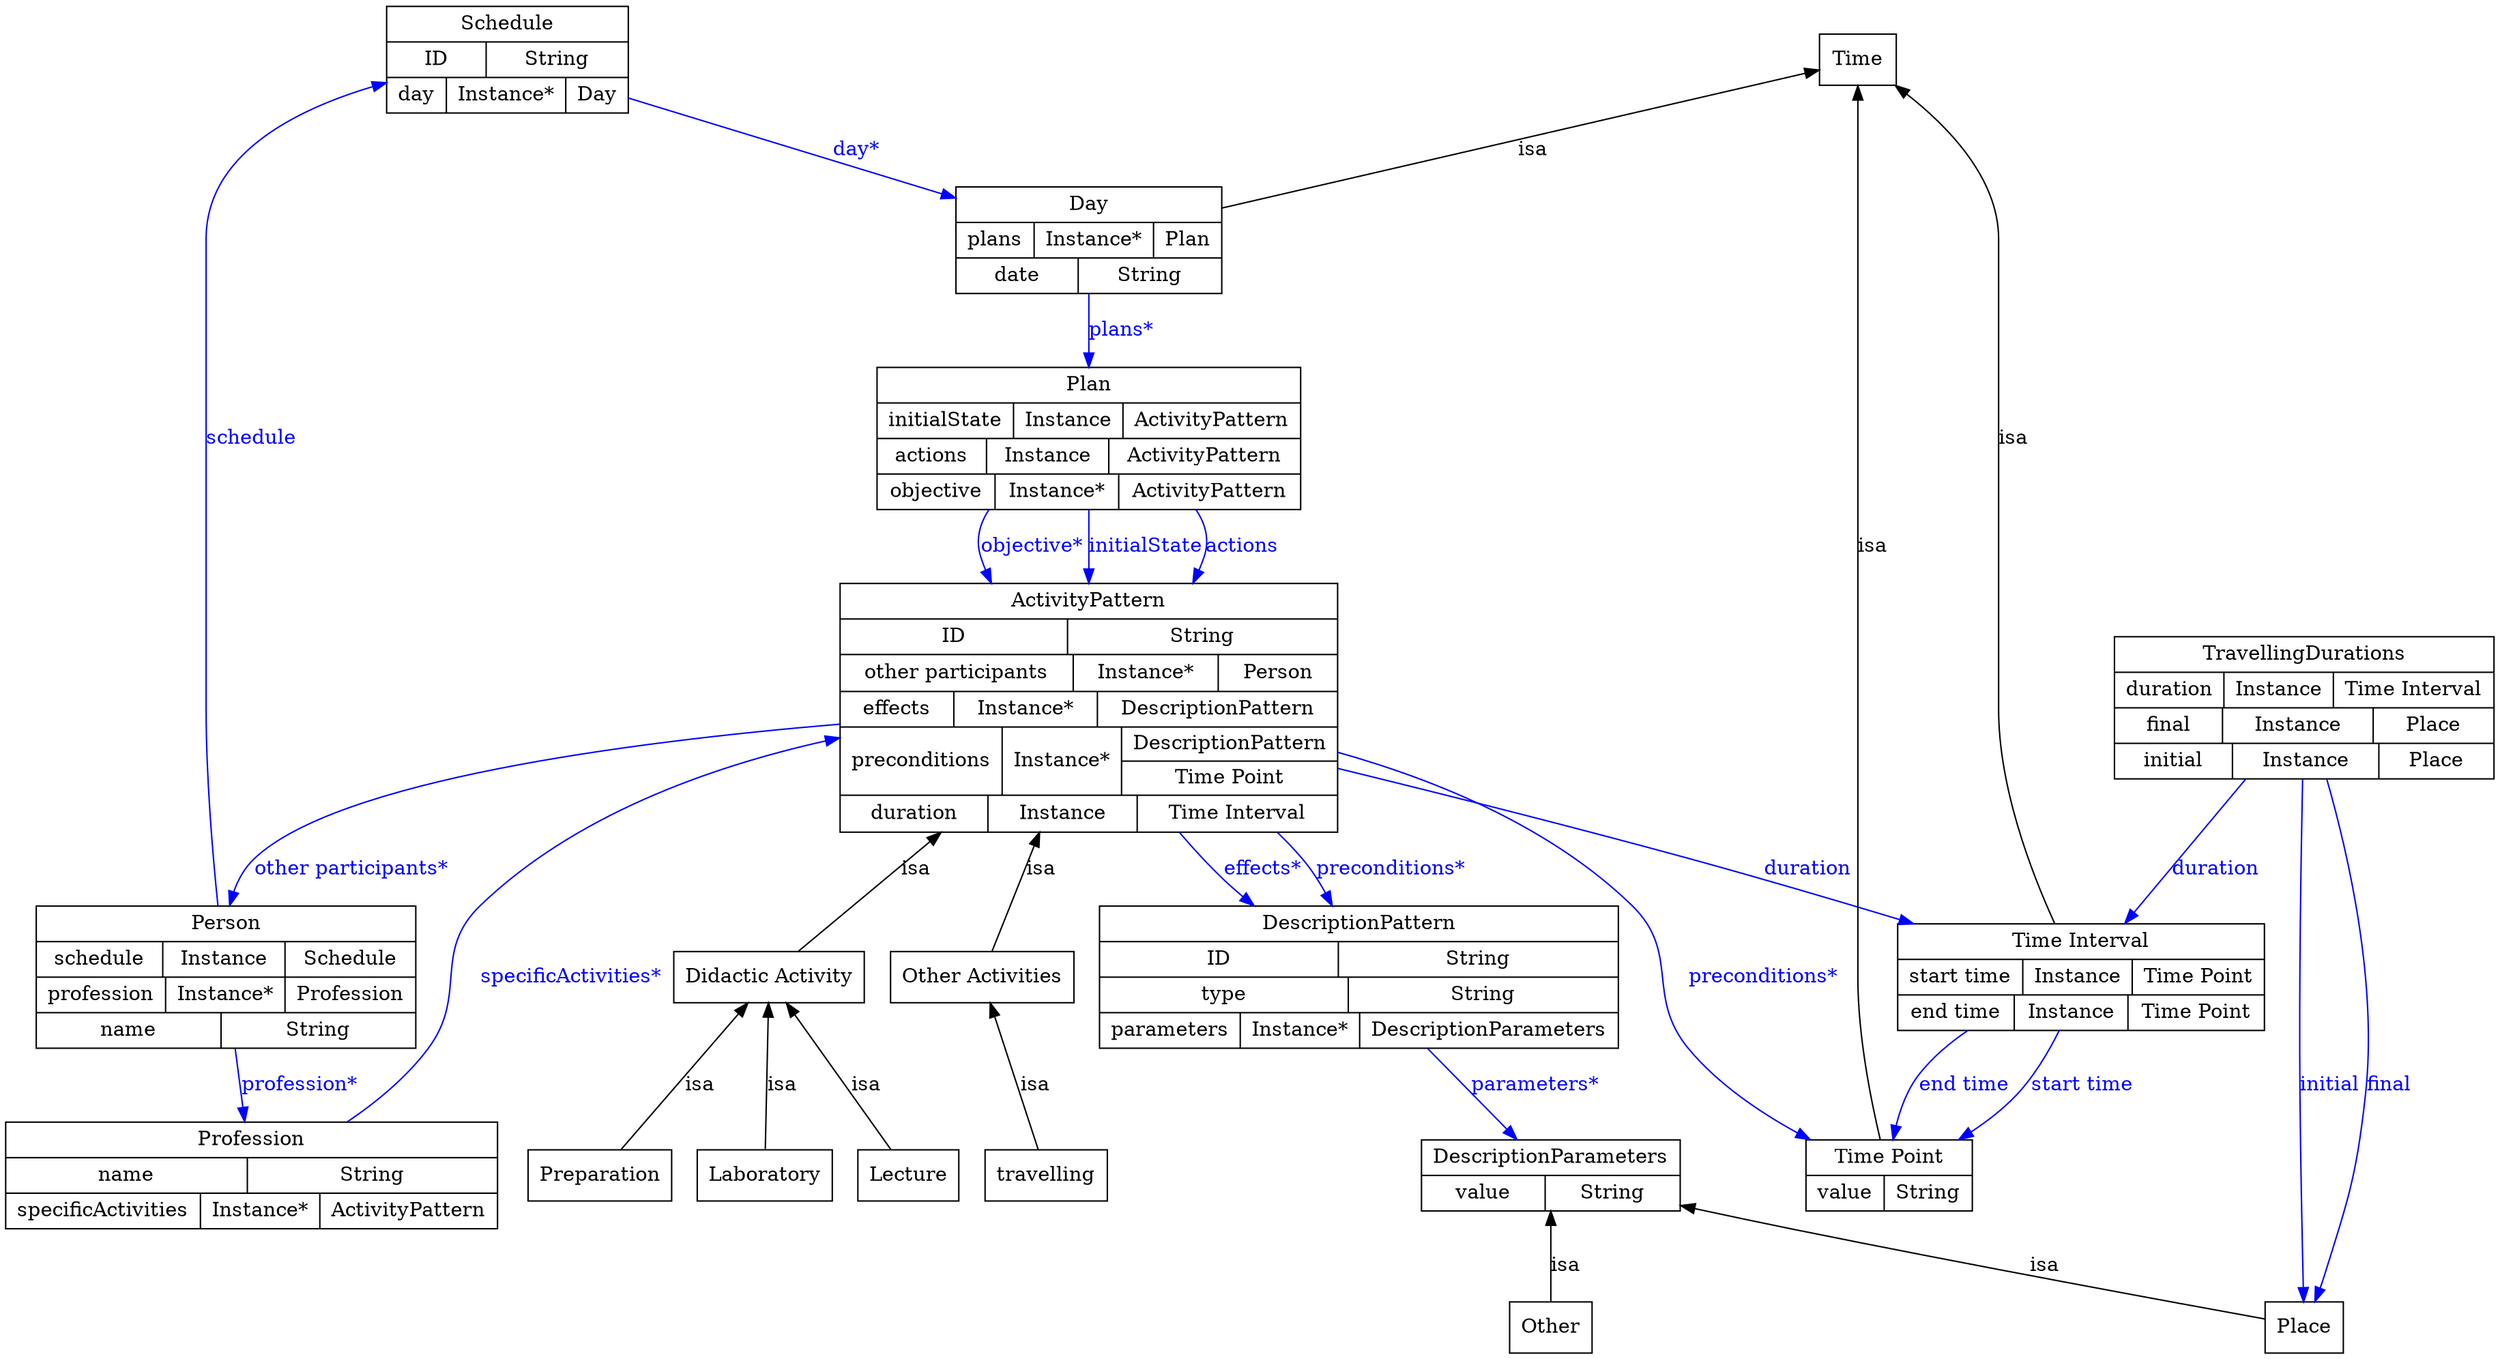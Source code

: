 digraph main {
	node [label="\N"];
	graph [bb="0,0,1685,964"];
	Schedule [label="{Schedule|{ID|String}|{day|Instance*|{Day}}}", shape=record, color="0.0,0.0,0.0", fontcolor="0.0,0.0,0.0", pos="424,926", rects="341,938,508,963 341,913,411,938 411,913,508,938 341,888,382,913 382,888,464,913 464,888,508,913", width="2.31", height="1.04"];
	Day [label="{Day|{plans|Instance*|{Plan}}|{date|String}}", shape=record, color="0.0,0.0,0.0", fontcolor="0.0,0.0,0.0", pos="741,796", rects="651,808,831,833 651,783,703,808 703,783,785,808 785,783,831,808 651,758,735,783 735,758,831,783", width="2.50", height="1.04"];
	TravellingDurations [label="{TravellingDurations|{duration|Instance|{Time Interval}}|{final|Instance|{Place}}|{initial|Instance|{Place}}}", shape=record, color="0.0,0.0,0.0", fontcolor="0.0,0.0,0.0", pos="1556,462", rects="1427,487,1685,512 1427,462,1502,487 1502,462,1577,487 1577,462,1685,487 1427,437,1500,462 1500,437,1604,462 1604,437,1685,462 14\
27,412,1506,437 1506,412,1607,437 1607,412,1685,437", width="3.58", height="1.39"];
	"Time Interval" [label="{Time Interval|{start time|Instance|{Time Point}}|{end time|Instance|{Time Point}}}", shape=record, color="0.0,0.0,0.0", fontcolor="0.0,0.0,0.0", pos="1404,270", rects="1280,282,1528,307 1280,257,1364,282 1364,257,1439,282 1439,257,1528,282 1280,232,1359,257 1359,232,1436,257 1436,232,1528,257", width="3.44", height="1.04"];
	Place [label=Place, shape=box, color="0.0,0.0,0.0", fontcolor="0.0,0.0,0.0", pos="1556,18", width="0.75", height="0.50"];
	"Didactic Activity" [label="Didactic Activity", shape=box, color="0.0,0.0,0.0", fontcolor="0.0,0.0,0.0", pos="514,270", width="1.78", height="0.50"];
	ActivityPattern [label="{ActivityPattern|{ID|String}|{other participants|Instance*|{Person}}|{effects|Instance*|{DescriptionPattern}}|{preconditions|Ins\
tance*|{DescriptionPattern|Time Point}}|{duration|Instance|{Time Interval}}}", shape=record, color="0.0,0.0,0.0", fontcolor="0.0,0.0,0.0", pos="741,462", rects="573,524,909,549 573,499,728,524 728,499,909,524 573,474,729,499 729,474,828,499 828,474,908,499 573,449,650,474 650,449,747,474 \
747,449,909,474 573,399,681,449 681,399,763,449 763,424,909,449 763,399,909,424 573,374,674,399 674,374,775,399 775,374,909,399", width="4.67", height="2.43"];
	Laboratory [label=Laboratory, shape=box, color="0.0,0.0,0.0", fontcolor="0.0,0.0,0.0", pos="511,128", width="1.28", height="0.50"];
	Plan [label="{Plan|{initialState|Instance|{ActivityPattern}}|{actions|Instance|{ActivityPattern}}|{objective|Instance*|{ActivityPattern}}}", shape=record, color="0.0,0.0,0.0", fontcolor="0.0,0.0,0.0", pos="741,654", rects="598,679,885,704 598,654,690,679 690,654,765,679 765,654,885,679 598,629,672,654 672,629,756,654 756,629,885,654 598,604,678,629 \
678,604,762,629 762,604,885,629", width="3.97", height="1.39"];
	Lecture [label=Lecture, shape=box, color="0.0,0.0,0.0", fontcolor="0.0,0.0,0.0", pos="609,128", width="0.94", height="0.50"];
	Time [label=Time, shape=box, color="0.0,0.0,0.0", fontcolor="0.0,0.0,0.0", pos="1252,926", width="0.75", height="0.50"];
	"Time Point" [label="{Time Point|{value|String}}", shape=record, color="0.0,0.0,0.0", fontcolor="0.0,0.0,0.0", pos="1273,128", rects="1217,128,1329,153 1217,103,1271,128 1271,103,1329,128", width="1.56", height="0.69"];
	DescriptionParameters [label="{DescriptionParameters|{value|String}}", shape=record, color="0.0,0.0,0.0", fontcolor="0.0,0.0,0.0", pos="1041,128", rects="955,128,1128,153 955,103,1039,128 1039,103,1128,128", width="2.39", height="0.69"];
	Preparation [label=Preparation, shape=box, color="0.0,0.0,0.0", fontcolor="0.0,0.0,0.0", pos="399,128", width="1.33", height="0.50"];
	"Other Activities" [label="Other Activities", shape=box, color="0.0,0.0,0.0", fontcolor="0.0,0.0,0.0", pos="658,270", width="1.72", height="0.50"];
	Profession [label="{Profession|{name|String}|{specificActivities|Instance*|{ActivityPattern}}}", shape=record, color="0.0,0.0,0.0", fontcolor="0.0,0.0,0.0", pos="165,128", rects="0,140,330,165 0,115,163,140 163,115,330,140 0,90,128,115 128,90,210,115 210,90,330,115", width="4.58", height="1.04"];
	DescriptionPattern [label="{DescriptionPattern|{ID|String}|{type|String}|{parameters|Instance*|{DescriptionParameters}}}", shape=record, color="0.0,0.0,0.0", fontcolor="0.0,0.0,0.0", pos="913,270", rects="738,295,1088,320 738,270,900,295 900,270,1088,295 738,245,907,270 907,245,1088,270 738,220,833,245 833,220,915,245 915,220,1088,\
245", width="4.86", height="1.39"];
	Person [label="{Person|{schedule|Instance|{Schedule}}|{profession|Instance*|{Profession}}|{name|String}}", shape=record, color="0.0,0.0,0.0", fontcolor="0.0,0.0,0.0", pos="150,270", rects="23,295,278,320 23,270,107,295 107,270,191,295 191,270,277,295 23,245,109,270 109,245,191,270 191,245,278,270 23,220,148,245 148,\
220,278,245", width="3.53", height="1.39"];
	travelling [label=travelling, shape=box, color="0.0,0.0,0.0", fontcolor="0.0,0.0,0.0", pos="701,128", width="1.11", height="0.50"];
	Other [label=Other, shape=box, color="0.0,0.0,0.0", fontcolor="0.0,0.0,0.0", pos="1041,18", width="0.78", height="0.50"];
	Schedule -> Day [style=filled, label="day*", color="0.6666667,1.0,1.0", fontcolor="0.6666667,1.0,1.0", pos="e,651,833 508,892 549,875 599,854 642,837", lp="619,861"];
	TravellingDurations -> "Time Interval" [style=filled, label=duration, color="0.6666667,1.0,1.0", fontcolor="0.6666667,1.0,1.0", pos="e,1433,307 1516,412 1492,382 1463,344 1439,315", lp="1498,347"];
	TravellingDurations -> Place [style=filled, label=final, color="0.6666667,1.0,1.0", fontcolor="0.6666667,1.0,1.0", pos="e,1564,36 1570,412 1584,356 1602,264 1595,184 1589,125 1586,110 1570,54 1569,51 1568,48 1567,46", lp="1609,193"];
	TravellingDurations -> Place [style=filled, label=initial, color="0.6666667,1.0,1.0", fontcolor="0.6666667,1.0,1.0", pos="e,1555,36 1555,412 1553,356 1552,263 1553,184 1553,135 1555,80 1555,46", lp="1572,193"];
	ActivityPattern -> "Didactic Activity" [label=isa, color="0.0,0.0,0.0", fontcolor="0.0,0.0,0.0", dir=back, pos="s,637,374 629,367 593,337 557,307 536,288", lp="625,347"];
	"Didactic Activity" -> Laboratory [label=isa, color="0.0,0.0,0.0", fontcolor="0.0,0.0,0.0", dir=back, pos="s,514,252 514,242 513,213 512,170 511,146", lp="524,193"];
	Plan -> ActivityPattern [style=filled, label=initialState, color="0.6666667,1.0,1.0", fontcolor="0.6666667,1.0,1.0", pos="e,741,549 741,604 741,590 741,575 741,559", lp="779,577"];
	Plan -> ActivityPattern [style=filled, label=actions, color="0.6666667,1.0,1.0", fontcolor="0.6666667,1.0,1.0", pos="e,811,549 811,604 819,593 822,581 818,568 817,565 816,562 815,559", lp="846,577"];
	Plan -> ActivityPattern [style=filled, label="objective*", color="0.6666667,1.0,1.0", fontcolor="0.6666667,1.0,1.0", pos="e,675,549 675,604 668,593 664,581 668,568 669,565 670,562 671,559", lp="704,577"];
	"Didactic Activity" -> Lecture [label=isa, color="0.0,0.0,0.0", fontcolor="0.0,0.0,0.0", dir=back, pos="s,526,252 531,244 550,215 581,170 597,146", lp="581,193"];
	Time -> "Time Interval" [label=isa, color="0.0,0.0,0.0", fontcolor="0.0,0.0,0.0", dir=back, pos="s,1277,908 1285,901 1313,877 1348,839 1348,796 1348,796 1348,796 1348,462 1348,406 1370,345 1386,307", lp="1357,654"];
	"Time Interval" -> "Time Point" [style=filled, label="start time", color="0.6666667,1.0,1.0", fontcolor="0.6666667,1.0,1.0", pos="e,1321,153 1389,232 1382,216 1372,198 1359,184 1350,175 1340,166 1329,159", lp="1406,193"];
	"Time Interval" -> "Time Point" [style=filled, label="end time", color="0.6666667,1.0,1.0", fontcolor="0.6666667,1.0,1.0", pos="e,1275,153 1326,232 1314,223 1303,213 1294,202 1285,191 1280,176 1277,163", lp="1324,193"];
	DescriptionParameters -> Place [label=isa, color="0.0,0.0,0.0", fontcolor="0.0,0.0,0.0", dir=back, pos="s,1128,108 1138,106 1161,101 1185,95 1208,90 1327,64 1470,35 1529,23", lp="1377,63"];
	"Didactic Activity" -> Preparation [label=isa, color="0.0,0.0,0.0", fontcolor="0.0,0.0,0.0", dir=back, pos="s,499,252 493,244 470,215 434,171 414,146", lp="471,193"];
	Time -> "Time Point" [label=isa, color="0.0,0.0,0.0", fontcolor="0.0,0.0,0.0", dir=back, pos="s,1252,908 1252,898 1252,871 1252,830 1252,796 1252,796 1252,796 1252,270 1252,229 1261,181 1267,153", lp="1261,577"];
	ActivityPattern -> "Other Activities" [label=isa, color="0.0,0.0,0.0", fontcolor="0.0,0.0,0.0", dir=back, pos="s,703,374 699,365 686,335 674,306 666,288", lp="706,347"];
	Profession -> ActivityPattern [style=filled, label="specificActivities*", color="0.6666667,1.0,1.0", fontcolor="0.6666667,1.0,1.0", pos="e,573,440 228,165 249,180 271,199 286,220 314,258 289,286 322,320 386,383 481,418 563,438", lp="382,270"];
	DescriptionPattern -> DescriptionParameters [style=filled, label="parameters*", color="0.6666667,1.0,1.0", fontcolor="0.6666667,1.0,1.0", pos="e,1018,153 958,220 975,200 995,179 1011,161", lp="1033,193"];
	Time -> Day [label=isa, color="0.0,0.0,0.0", fontcolor="0.0,0.0,0.0", dir=back, pos="s,1225,919 1215,916 1135,896 945,848 831,819", lp="1038,861"];
	Day -> Plan [style=filled, label="plans*", color="0.6666667,1.0,1.0", fontcolor="0.6666667,1.0,1.0", pos="e,741,704 741,758 741,745 741,729 741,714", lp="763,731"];
	Person -> Schedule [style=filled, label=schedule, color="0.6666667,1.0,1.0", fontcolor="0.6666667,1.0,1.0", pos="e,341,906 143,320 139,359 134,414 134,462 134,796 134,796 134,796 134,839 246,879 331,903", lp="164,654"];
	Person -> Profession [style=filled, label="profession*", color="0.6666667,1.0,1.0", fontcolor="0.6666667,1.0,1.0", pos="e,161,165 155,220 157,206 158,190 160,175", lp="199,193"];
	ActivityPattern -> Person [style=filled, label="other participants*", color="0.6666667,1.0,1.0", fontcolor="0.6666667,1.0,1.0", pos="e,151,320 573,451 425,438 225,411 168,356 161,349 157,339 154,330", lp="234,347"];
	ActivityPattern -> DescriptionPattern [style=filled, label="effects*", color="0.6666667,1.0,1.0", fontcolor="0.6666667,1.0,1.0", pos="e,842,320 794,374 803,361 813,349 823,338 827,334 830,331 834,327", lp="850,347"];
	ActivityPattern -> DescriptionPattern [style=filled, label="preconditions*", color="0.6666667,1.0,1.0", fontcolor="0.6666667,1.0,1.0", pos="e,897,320 861,374 866,368 871,362 876,356 882,348 887,338 892,329", lp="938,347"];
	ActivityPattern -> "Time Point" [style=filled, label="preconditions*", color="0.6666667,1.0,1.0", fontcolor="0.6666667,1.0,1.0", pos="e,1222,153 909,425 975,403 1046,370 1097,320 1132,286 1108,257 1138,220 1159,195 1187,174 1213,158", lp="1188,270"];
	ActivityPattern -> "Time Interval" [style=filled, label=duration, color="0.6666667,1.0,1.0", fontcolor="0.6666667,1.0,1.0", pos="e,1293,307 909,419 980,400 1063,378 1138,356 1186,342 1238,325 1283,310", lp="1220,347"];
	"Other Activities" -> travelling [label=isa, color="0.0,0.0,0.0", fontcolor="0.0,0.0,0.0", dir=back, pos="s,664,252 667,242 675,213 688,170 695,146", lp="695,193"];
	DescriptionParameters -> Other [label=isa, color="0.0,0.0,0.0", fontcolor="0.0,0.0,0.0", dir=back, pos="s,1041,103 1041,93 1041,74 1041,51 1041,36", lp="1051,63"];
}
